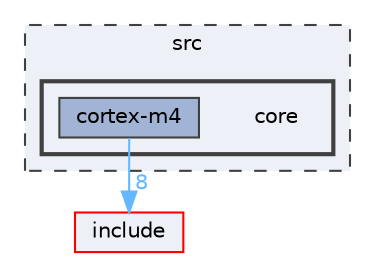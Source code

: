digraph "src/core"
{
 // LATEX_PDF_SIZE
  bgcolor="transparent";
  edge [fontname=Helvetica,fontsize=10,labelfontname=Helvetica,labelfontsize=10];
  node [fontname=Helvetica,fontsize=10,shape=box,height=0.2,width=0.4];
  compound=true
  subgraph clusterdir_68267d1309a1af8e8297ef4c3efbcdba {
    graph [ bgcolor="#edf0f7", pencolor="grey25", label="src", fontname=Helvetica,fontsize=10 style="filled,dashed", URL="dir_68267d1309a1af8e8297ef4c3efbcdba.html",tooltip=""]
  subgraph clusterdir_aebb8dcc11953d78e620bbef0b9e2183 {
    graph [ bgcolor="#edf0f7", pencolor="grey25", label="", fontname=Helvetica,fontsize=10 style="filled,bold", URL="dir_aebb8dcc11953d78e620bbef0b9e2183.html",tooltip=""]
    dir_aebb8dcc11953d78e620bbef0b9e2183 [shape=plaintext, label="core"];
  dir_6e0b798f34a9a9150d221adf4a9fea13 [label="cortex-m4", fillcolor="#a2b4d6", color="grey25", style="filled", URL="dir_6e0b798f34a9a9150d221adf4a9fea13.html",tooltip=""];
  }
  }
  dir_d44c64559bbebec7f509842c48db8b23 [label="include", fillcolor="#edf0f7", color="red", style="filled", URL="dir_d44c64559bbebec7f509842c48db8b23.html",tooltip=""];
  dir_6e0b798f34a9a9150d221adf4a9fea13->dir_d44c64559bbebec7f509842c48db8b23 [headlabel="8", labeldistance=1.5 headhref="dir_000013_000015.html" href="dir_000013_000015.html" color="steelblue1" fontcolor="steelblue1"];
}
